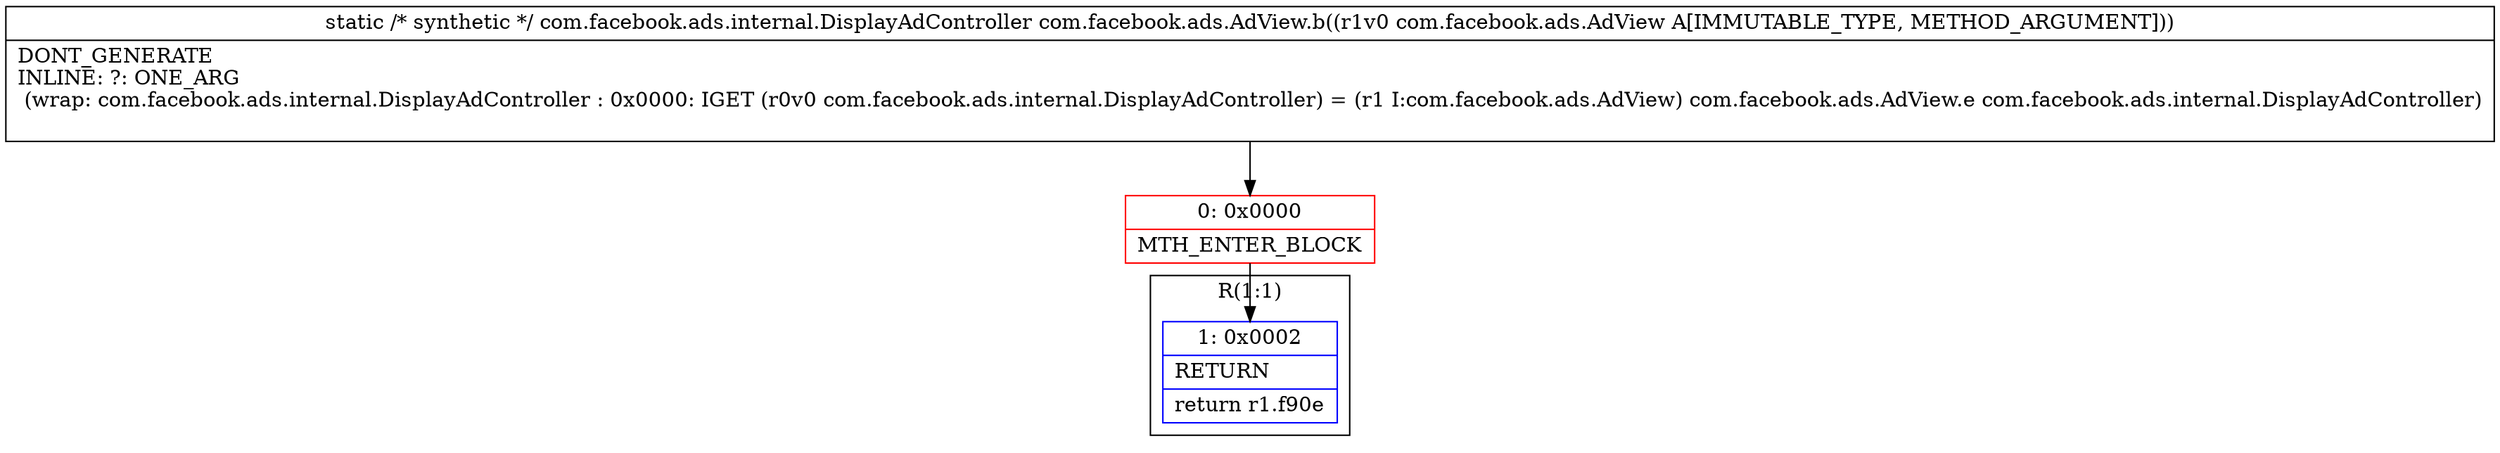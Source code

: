 digraph "CFG forcom.facebook.ads.AdView.b(Lcom\/facebook\/ads\/AdView;)Lcom\/facebook\/ads\/internal\/DisplayAdController;" {
subgraph cluster_Region_60726234 {
label = "R(1:1)";
node [shape=record,color=blue];
Node_1 [shape=record,label="{1\:\ 0x0002|RETURN\l|return r1.f90e\l}"];
}
Node_0 [shape=record,color=red,label="{0\:\ 0x0000|MTH_ENTER_BLOCK\l}"];
MethodNode[shape=record,label="{static \/* synthetic *\/ com.facebook.ads.internal.DisplayAdController com.facebook.ads.AdView.b((r1v0 com.facebook.ads.AdView A[IMMUTABLE_TYPE, METHOD_ARGUMENT]))  | DONT_GENERATE\lINLINE: ?: ONE_ARG  \l  (wrap: com.facebook.ads.internal.DisplayAdController : 0x0000: IGET  (r0v0 com.facebook.ads.internal.DisplayAdController) = (r1 I:com.facebook.ads.AdView) com.facebook.ads.AdView.e com.facebook.ads.internal.DisplayAdController)\l\l}"];
MethodNode -> Node_0;
Node_0 -> Node_1;
}

